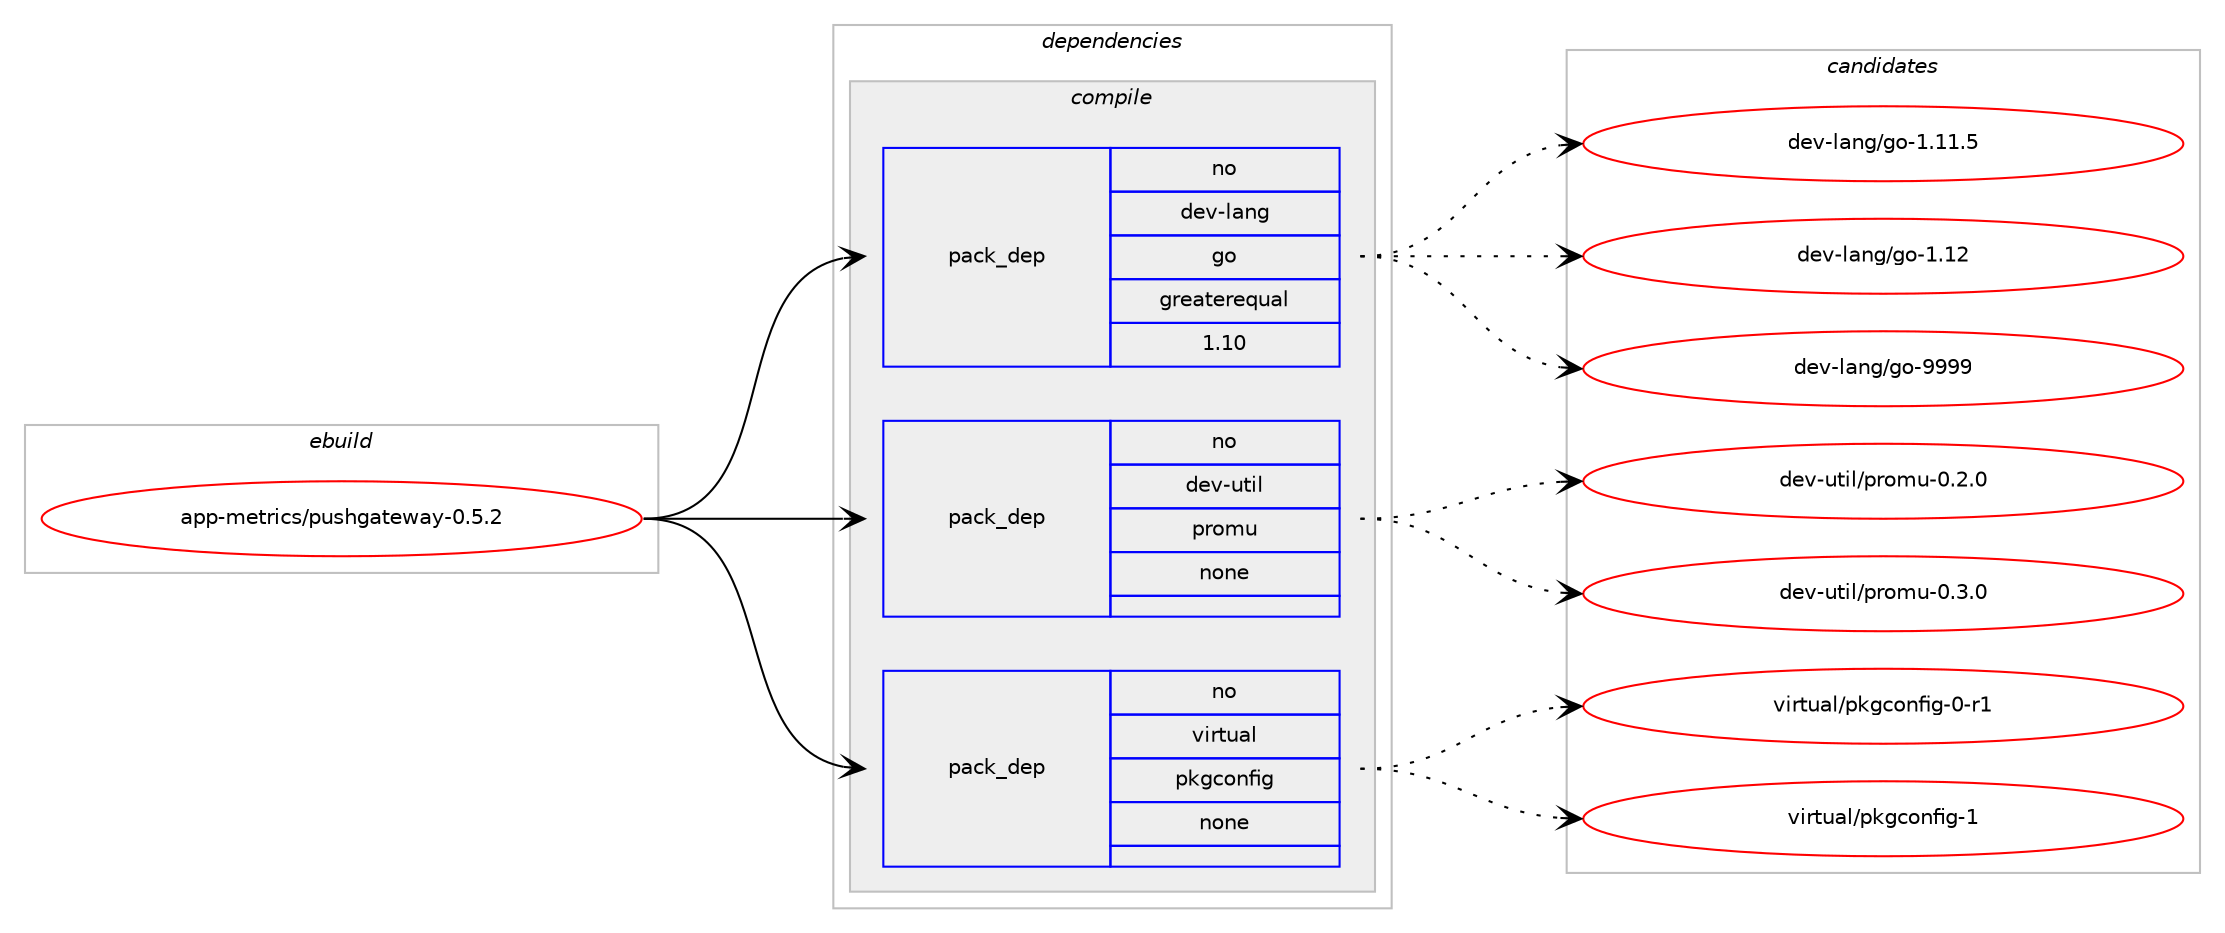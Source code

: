 digraph prolog {

# *************
# Graph options
# *************

newrank=true;
concentrate=true;
compound=true;
graph [rankdir=LR,fontname=Helvetica,fontsize=10,ranksep=1.5];#, ranksep=2.5, nodesep=0.2];
edge  [arrowhead=vee];
node  [fontname=Helvetica,fontsize=10];

# **********
# The ebuild
# **********

subgraph cluster_leftcol {
color=gray;
rank=same;
label=<<i>ebuild</i>>;
id [label="app-metrics/pushgateway-0.5.2", color=red, width=4, href="../app-metrics/pushgateway-0.5.2.svg"];
}

# ****************
# The dependencies
# ****************

subgraph cluster_midcol {
color=gray;
label=<<i>dependencies</i>>;
subgraph cluster_compile {
fillcolor="#eeeeee";
style=filled;
label=<<i>compile</i>>;
subgraph pack924537 {
dependency1297816 [label=<<TABLE BORDER="0" CELLBORDER="1" CELLSPACING="0" CELLPADDING="4" WIDTH="220"><TR><TD ROWSPAN="6" CELLPADDING="30">pack_dep</TD></TR><TR><TD WIDTH="110">no</TD></TR><TR><TD>dev-lang</TD></TR><TR><TD>go</TD></TR><TR><TD>greaterequal</TD></TR><TR><TD>1.10</TD></TR></TABLE>>, shape=none, color=blue];
}
id:e -> dependency1297816:w [weight=20,style="solid",arrowhead="vee"];
subgraph pack924538 {
dependency1297817 [label=<<TABLE BORDER="0" CELLBORDER="1" CELLSPACING="0" CELLPADDING="4" WIDTH="220"><TR><TD ROWSPAN="6" CELLPADDING="30">pack_dep</TD></TR><TR><TD WIDTH="110">no</TD></TR><TR><TD>dev-util</TD></TR><TR><TD>promu</TD></TR><TR><TD>none</TD></TR><TR><TD></TD></TR></TABLE>>, shape=none, color=blue];
}
id:e -> dependency1297817:w [weight=20,style="solid",arrowhead="vee"];
subgraph pack924539 {
dependency1297818 [label=<<TABLE BORDER="0" CELLBORDER="1" CELLSPACING="0" CELLPADDING="4" WIDTH="220"><TR><TD ROWSPAN="6" CELLPADDING="30">pack_dep</TD></TR><TR><TD WIDTH="110">no</TD></TR><TR><TD>virtual</TD></TR><TR><TD>pkgconfig</TD></TR><TR><TD>none</TD></TR><TR><TD></TD></TR></TABLE>>, shape=none, color=blue];
}
id:e -> dependency1297818:w [weight=20,style="solid",arrowhead="vee"];
}
subgraph cluster_compileandrun {
fillcolor="#eeeeee";
style=filled;
label=<<i>compile and run</i>>;
}
subgraph cluster_run {
fillcolor="#eeeeee";
style=filled;
label=<<i>run</i>>;
}
}

# **************
# The candidates
# **************

subgraph cluster_choices {
rank=same;
color=gray;
label=<<i>candidates</i>>;

subgraph choice924537 {
color=black;
nodesep=1;
choice10010111845108971101034710311145494649494653 [label="dev-lang/go-1.11.5", color=red, width=4,href="../dev-lang/go-1.11.5.svg"];
choice1001011184510897110103471031114549464950 [label="dev-lang/go-1.12", color=red, width=4,href="../dev-lang/go-1.12.svg"];
choice1001011184510897110103471031114557575757 [label="dev-lang/go-9999", color=red, width=4,href="../dev-lang/go-9999.svg"];
dependency1297816:e -> choice10010111845108971101034710311145494649494653:w [style=dotted,weight="100"];
dependency1297816:e -> choice1001011184510897110103471031114549464950:w [style=dotted,weight="100"];
dependency1297816:e -> choice1001011184510897110103471031114557575757:w [style=dotted,weight="100"];
}
subgraph choice924538 {
color=black;
nodesep=1;
choice1001011184511711610510847112114111109117454846504648 [label="dev-util/promu-0.2.0", color=red, width=4,href="../dev-util/promu-0.2.0.svg"];
choice1001011184511711610510847112114111109117454846514648 [label="dev-util/promu-0.3.0", color=red, width=4,href="../dev-util/promu-0.3.0.svg"];
dependency1297817:e -> choice1001011184511711610510847112114111109117454846504648:w [style=dotted,weight="100"];
dependency1297817:e -> choice1001011184511711610510847112114111109117454846514648:w [style=dotted,weight="100"];
}
subgraph choice924539 {
color=black;
nodesep=1;
choice11810511411611797108471121071039911111010210510345484511449 [label="virtual/pkgconfig-0-r1", color=red, width=4,href="../virtual/pkgconfig-0-r1.svg"];
choice1181051141161179710847112107103991111101021051034549 [label="virtual/pkgconfig-1", color=red, width=4,href="../virtual/pkgconfig-1.svg"];
dependency1297818:e -> choice11810511411611797108471121071039911111010210510345484511449:w [style=dotted,weight="100"];
dependency1297818:e -> choice1181051141161179710847112107103991111101021051034549:w [style=dotted,weight="100"];
}
}

}

